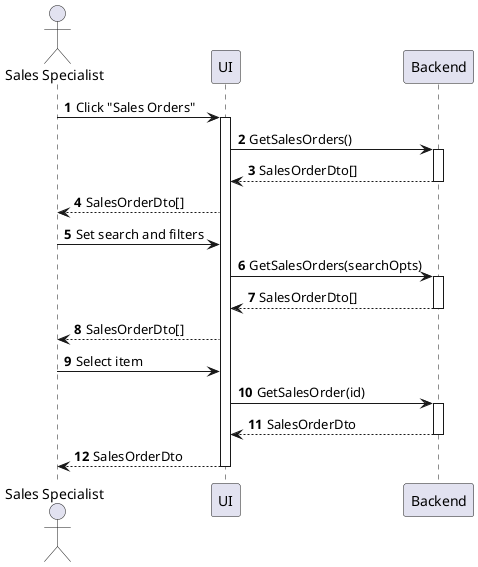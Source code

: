 @startuml sales-order-view
autonumber

actor "Sales Specialist" as a
participant UI as f
participant Backend as b

a -> f : Click "Sales Orders"
activate f
f -> b : GetSalesOrders()
activate b
return SalesOrderDto[]
f --> a : SalesOrderDto[]
a -> f : Set search and filters
f -> b : GetSalesOrders(searchOpts)
activate b
return SalesOrderDto[]
f --> a : SalesOrderDto[]
a -> f : Select item
f -> b : GetSalesOrder(id)
activate b
return SalesOrderDto
return SalesOrderDto
@enduml